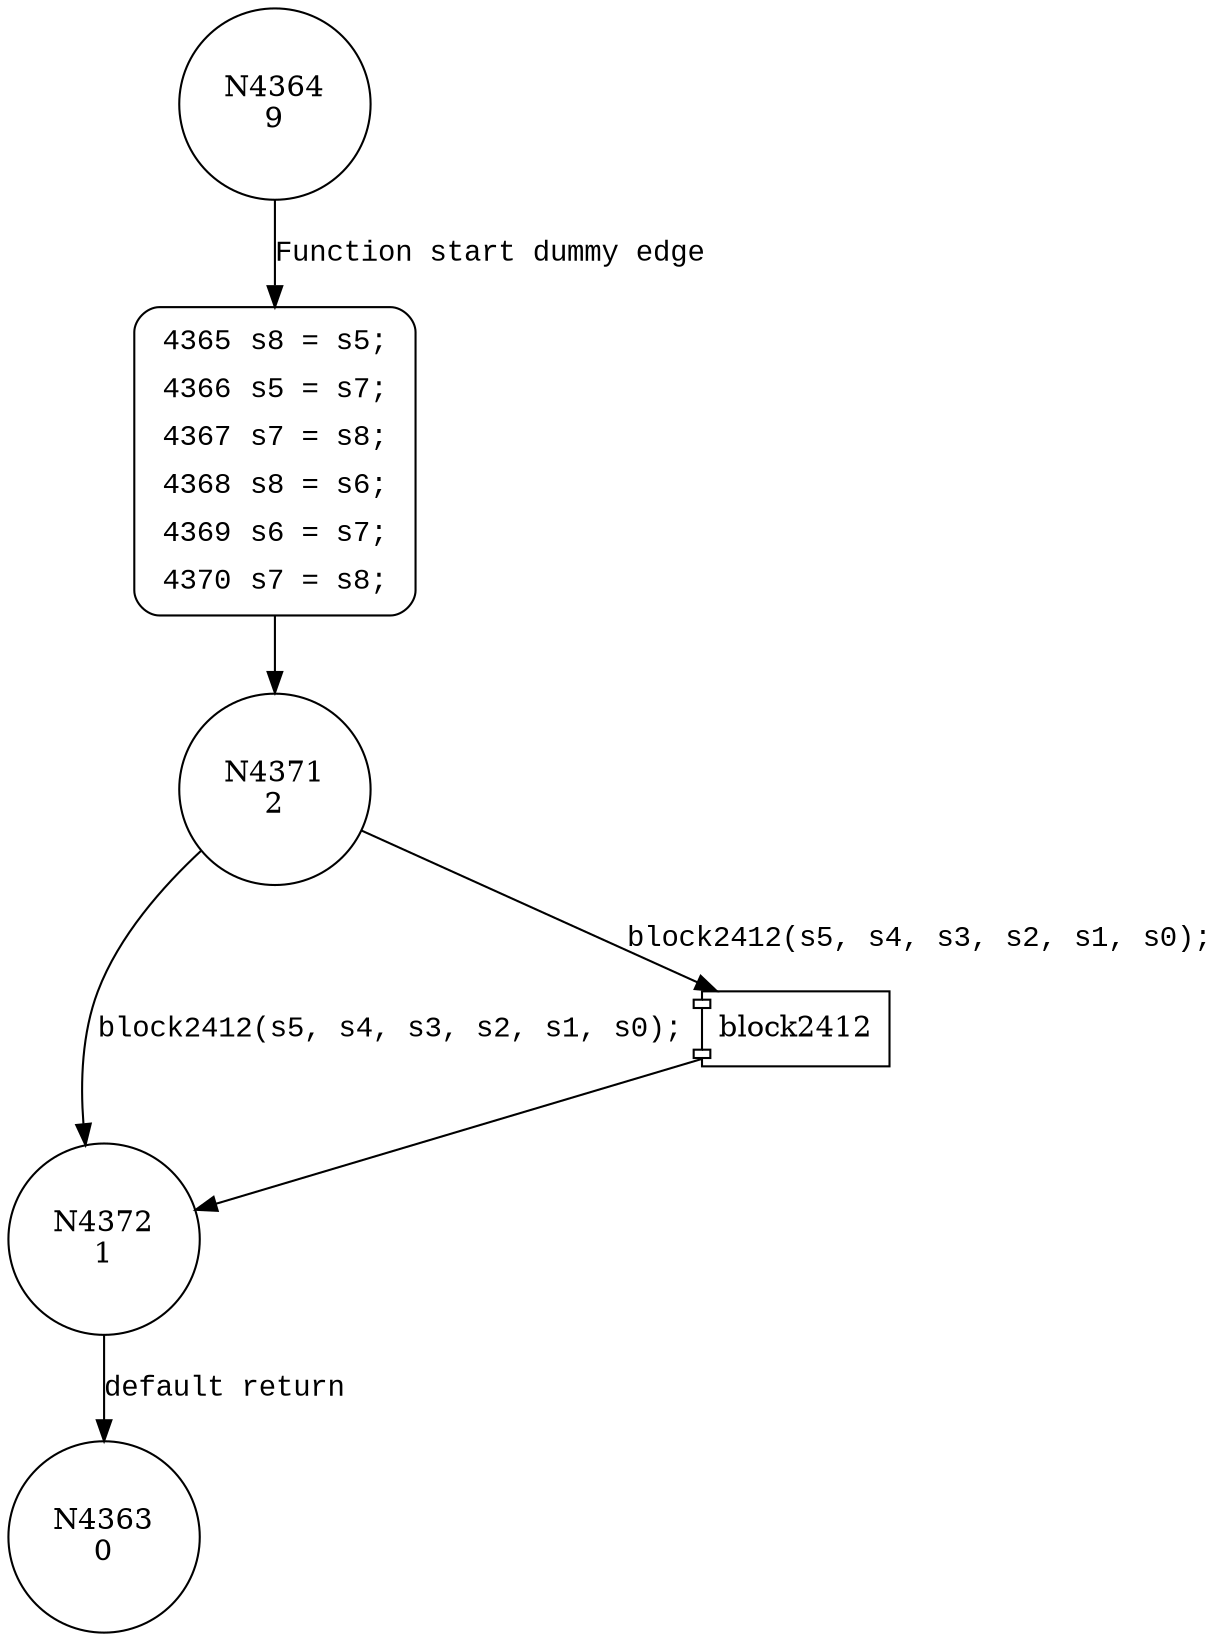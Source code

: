 digraph block1769_1 {
4364 [shape="circle" label="N4364\n9"]
4365 [shape="circle" label="N4365\n8"]
4371 [shape="circle" label="N4371\n2"]
4372 [shape="circle" label="N4372\n1"]
4363 [shape="circle" label="N4363\n0"]
4365 [style="filled,bold" penwidth="1" fillcolor="white" fontname="Courier New" shape="Mrecord" label=<<table border="0" cellborder="0" cellpadding="3" bgcolor="white"><tr><td align="right">4365</td><td align="left">s8 = s5;</td></tr><tr><td align="right">4366</td><td align="left">s5 = s7;</td></tr><tr><td align="right">4367</td><td align="left">s7 = s8;</td></tr><tr><td align="right">4368</td><td align="left">s8 = s6;</td></tr><tr><td align="right">4369</td><td align="left">s6 = s7;</td></tr><tr><td align="right">4370</td><td align="left">s7 = s8;</td></tr></table>>]
4365 -> 4371[label=""]
4364 -> 4365 [label="Function start dummy edge" fontname="Courier New"]
100204 [shape="component" label="block2412"]
4371 -> 100204 [label="block2412(s5, s4, s3, s2, s1, s0);" fontname="Courier New"]
100204 -> 4372 [label="" fontname="Courier New"]
4371 -> 4372 [label="block2412(s5, s4, s3, s2, s1, s0);" fontname="Courier New"]
4372 -> 4363 [label="default return" fontname="Courier New"]
}